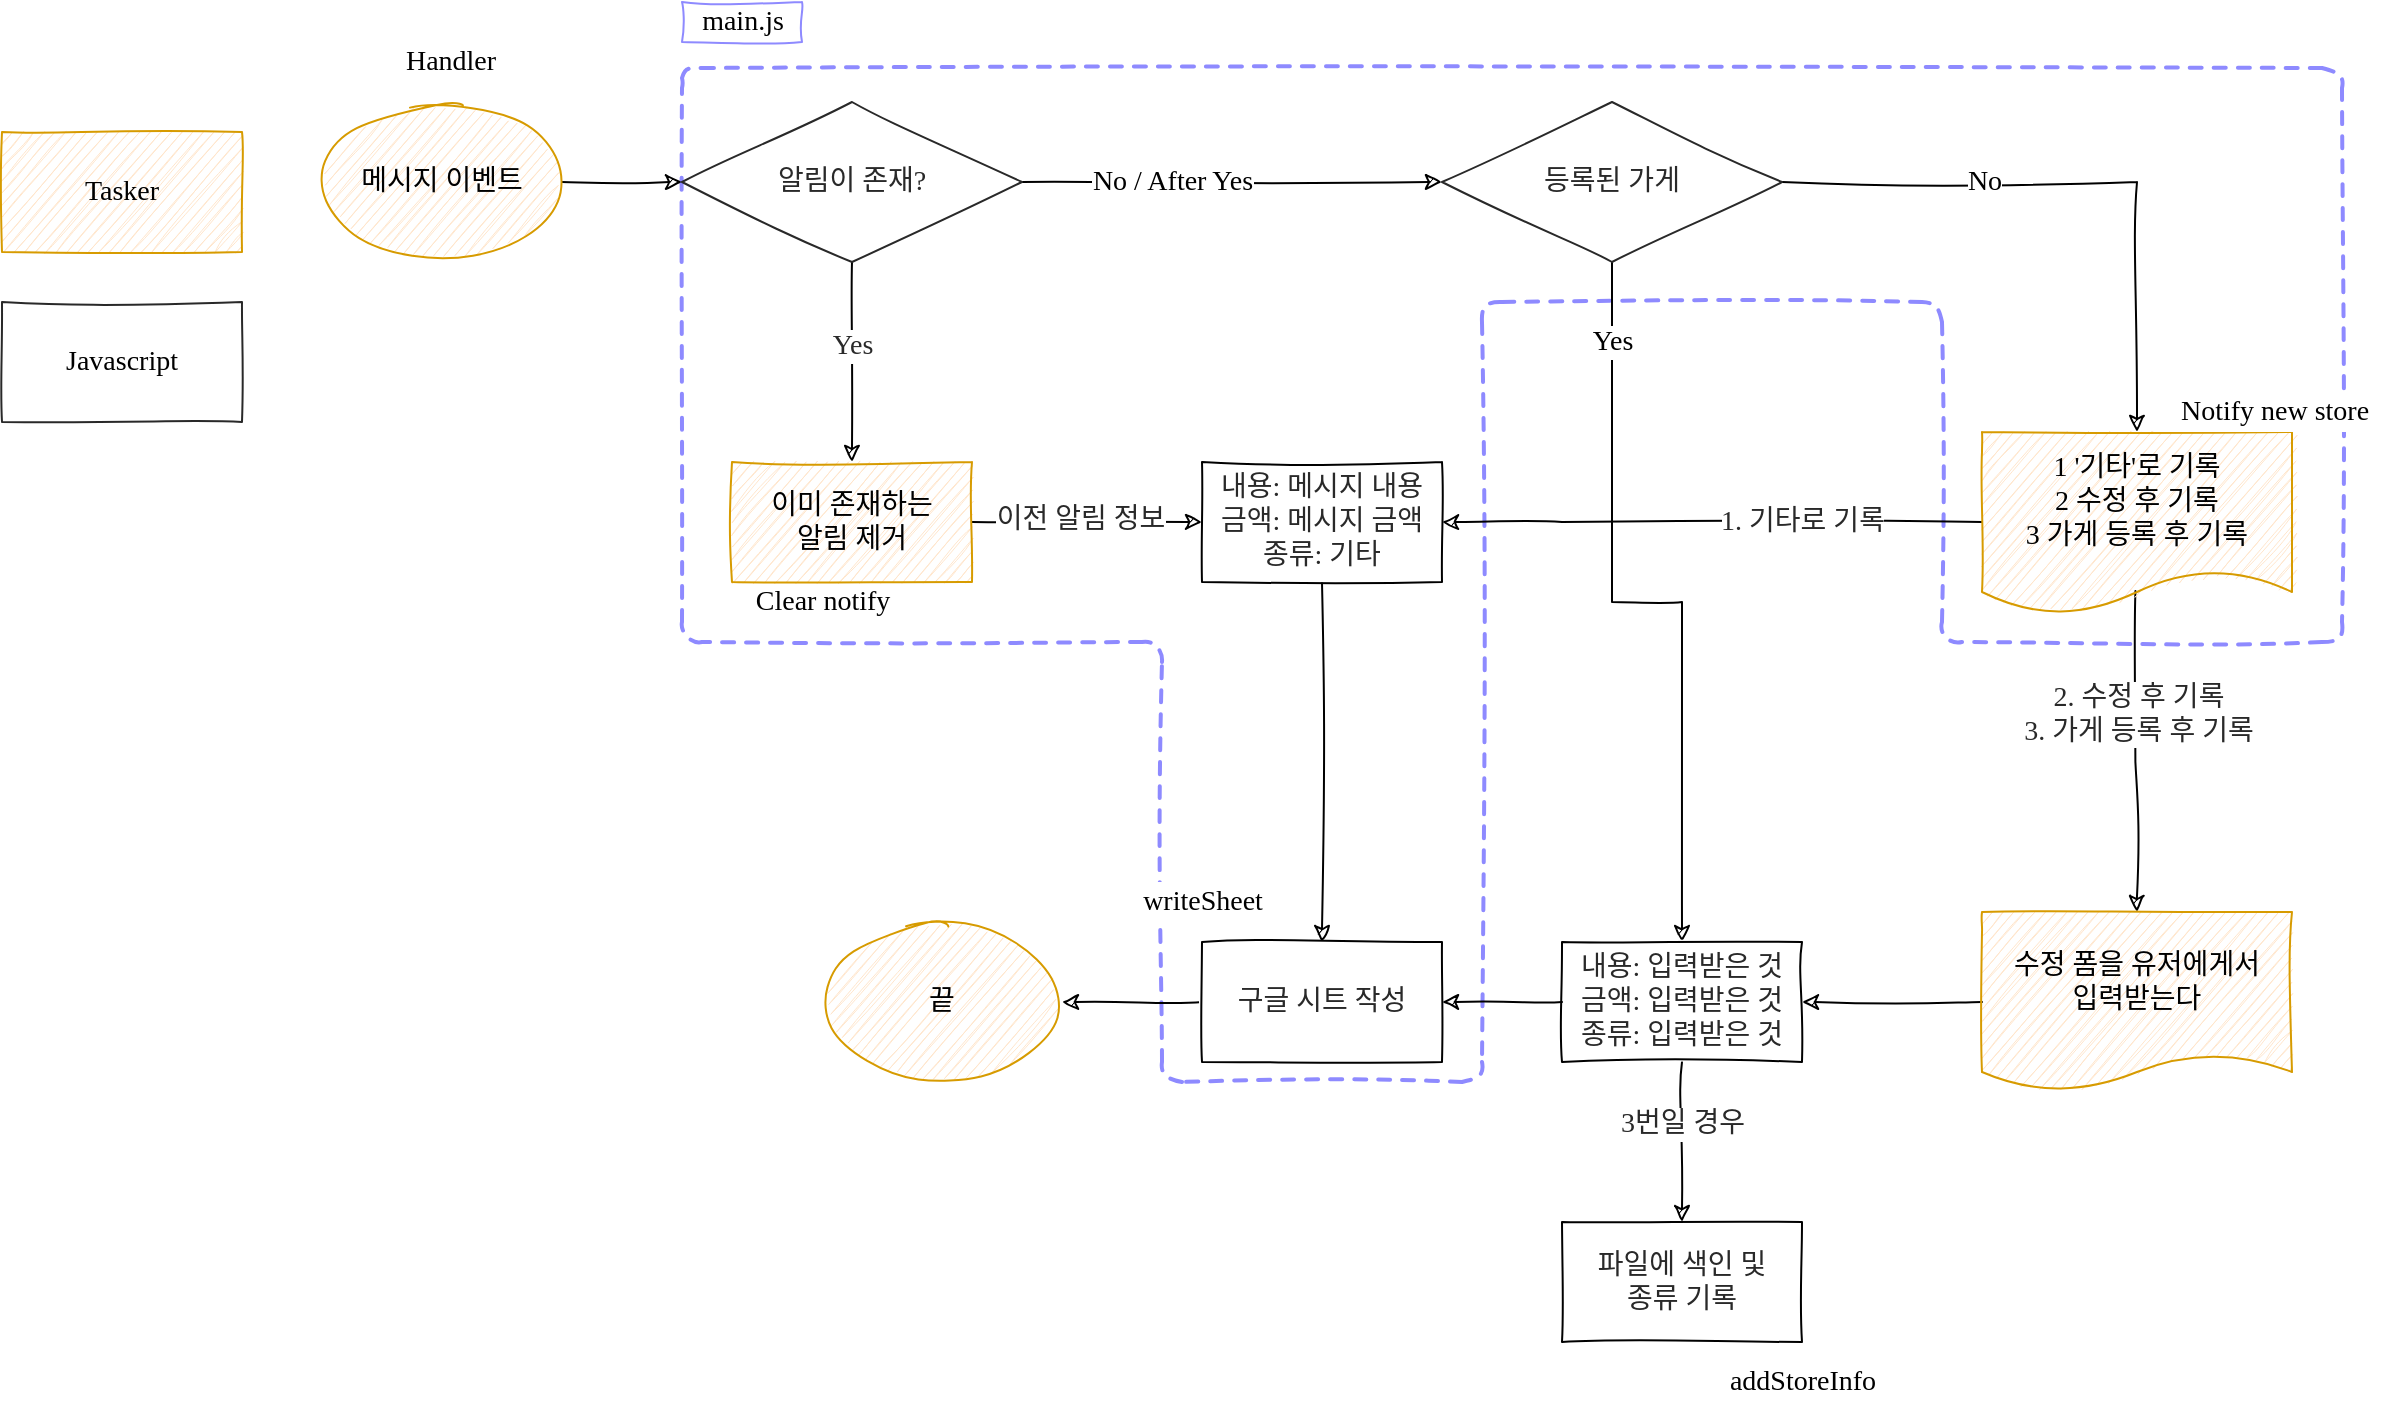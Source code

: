 <mxfile version="14.2.9" type="github">
  <diagram id="1huoRkWd-wgOX6W86DVF" name="Page-1">
    <mxGraphModel dx="2370" dy="1323" grid="1" gridSize="10" guides="1" tooltips="1" connect="1" arrows="1" fold="1" page="1" pageScale="1" pageWidth="827" pageHeight="1169" math="0" shadow="0">
      <root>
        <mxCell id="0" />
        <mxCell id="1" parent="0" />
        <mxCell id="xq2FErhegeyca6-r9yFb-1" value="" style="endArrow=none;html=1;edgeStyle=orthogonalEdgeStyle;sketch=1;disableMultiStroke=1;dashed=1;strokeWidth=2;strokeColor=#8E8AFF;" edge="1" parent="1">
          <mxGeometry width="50" height="50" relative="1" as="geometry">
            <mxPoint x="500" y="303" as="sourcePoint" />
            <mxPoint x="500" y="303" as="targetPoint" />
            <Array as="points">
              <mxPoint x="500" y="293" />
              <mxPoint x="1330" y="293" />
              <mxPoint x="1330" y="580" />
              <mxPoint x="1130" y="580" />
              <mxPoint x="1130" y="410" />
              <mxPoint x="900" y="410" />
              <mxPoint x="900" y="800" />
              <mxPoint x="740" y="800" />
              <mxPoint x="740" y="580" />
            </Array>
          </mxGeometry>
        </mxCell>
        <mxCell id="xq2FErhegeyca6-r9yFb-2" style="edgeStyle=orthogonalEdgeStyle;rounded=0;sketch=1;disableMultiStroke=1;orthogonalLoop=1;jettySize=auto;html=1;entryX=0.5;entryY=0;entryDx=0;entryDy=0;strokeColor=#000000;fontFamily=KyoboHand;fontSource=https%3A%2F%2Fcdn.jsdelivr.net%2Fgh%2Fprojectnoonnu%2Fnoonfonts_20-04%401.0%2FKyoboHand.woff;fontSize=14;fontColor=#292929;" edge="1" parent="1" source="xq2FErhegeyca6-r9yFb-6" target="xq2FErhegeyca6-r9yFb-23">
          <mxGeometry relative="1" as="geometry" />
        </mxCell>
        <mxCell id="xq2FErhegeyca6-r9yFb-3" value="No" style="edgeLabel;html=1;align=center;verticalAlign=middle;resizable=0;points=[];fontSize=14;fontFamily=KyoboHand;" vertex="1" connectable="0" parent="xq2FErhegeyca6-r9yFb-2">
          <mxGeometry x="-0.059" y="1" relative="1" as="geometry">
            <mxPoint x="-42" y="1" as="offset" />
          </mxGeometry>
        </mxCell>
        <mxCell id="xq2FErhegeyca6-r9yFb-4" style="edgeStyle=orthogonalEdgeStyle;rounded=0;sketch=1;disableMultiStroke=1;orthogonalLoop=1;jettySize=auto;html=1;entryX=0.5;entryY=0;entryDx=0;entryDy=0;strokeColor=#000000;fontFamily=KyoboHand;fontSource=https%3A%2F%2Fcdn.jsdelivr.net%2Fgh%2Fprojectnoonnu%2Fnoonfonts_20-04%401.0%2FKyoboHand.woff;fontSize=14;fontColor=#292929;" edge="1" parent="1" source="xq2FErhegeyca6-r9yFb-6" target="xq2FErhegeyca6-r9yFb-31">
          <mxGeometry relative="1" as="geometry" />
        </mxCell>
        <mxCell id="xq2FErhegeyca6-r9yFb-5" value="Yes" style="edgeLabel;html=1;align=center;verticalAlign=middle;resizable=0;points=[];fontSize=14;fontFamily=KyoboHand;" vertex="1" connectable="0" parent="xq2FErhegeyca6-r9yFb-4">
          <mxGeometry x="-0.643" y="2" relative="1" as="geometry">
            <mxPoint x="-2" y="-27" as="offset" />
          </mxGeometry>
        </mxCell>
        <mxCell id="xq2FErhegeyca6-r9yFb-6" value="등록된 가게" style="rhombus;whiteSpace=wrap;html=1;rounded=0;fontSize=14;fontColor=#292929;strokeColor=#292929;fontFamily=KyoboHand;fontSource=https%3A%2F%2Fcdn.jsdelivr.net%2Fgh%2Fprojectnoonnu%2Fnoonfonts_20-04%401.0%2FKyoboHand.woff;sketch=1;disableMultiStroke=1;" vertex="1" parent="1">
          <mxGeometry x="880" y="310" width="170" height="80" as="geometry" />
        </mxCell>
        <mxCell id="xq2FErhegeyca6-r9yFb-7" style="edgeStyle=orthogonalEdgeStyle;rounded=0;sketch=1;disableMultiStroke=1;orthogonalLoop=1;jettySize=auto;html=1;entryX=0;entryY=0.5;entryDx=0;entryDy=0;strokeColor=#000000;fontFamily=KyoboHand;fontSource=https%3A%2F%2Fcdn.jsdelivr.net%2Fgh%2Fprojectnoonnu%2Fnoonfonts_20-04%401.0%2FKyoboHand.woff;fontSize=14;fontColor=#292929;" edge="1" parent="1" source="xq2FErhegeyca6-r9yFb-8" target="xq2FErhegeyca6-r9yFb-15">
          <mxGeometry relative="1" as="geometry" />
        </mxCell>
        <mxCell id="xq2FErhegeyca6-r9yFb-8" value="메시지 이벤트" style="ellipse;whiteSpace=wrap;html=1;fontSize=14;labelBackgroundColor=none;fillColor=#ffe6cc;sketch=1;shadow=0;sketchStyle=rough;disableMultiStrokeFill=0;disableMultiStroke=1;simplification=0;strokeColor=#d79b00;fontFamily=KyoboHand;fontSource=https%3A%2F%2Fcdn.jsdelivr.net%2Fgh%2Fprojectnoonnu%2Fnoonfonts_20-04%401.0%2FKyoboHand.woff;" vertex="1" parent="1">
          <mxGeometry x="320" y="310" width="120" height="80" as="geometry" />
        </mxCell>
        <mxCell id="xq2FErhegeyca6-r9yFb-9" value="" style="edgeStyle=orthogonalEdgeStyle;rounded=0;orthogonalLoop=1;jettySize=auto;html=1;fontSize=14;fontColor=#292929;fontFamily=KyoboHand;fontSource=https%3A%2F%2Fcdn.jsdelivr.net%2Fgh%2Fprojectnoonnu%2Fnoonfonts_20-04%401.0%2FKyoboHand.woff;sketch=1;disableMultiStroke=1;" edge="1" parent="1" source="xq2FErhegeyca6-r9yFb-10" target="xq2FErhegeyca6-r9yFb-33">
          <mxGeometry relative="1" as="geometry" />
        </mxCell>
        <mxCell id="xq2FErhegeyca6-r9yFb-10" value="구글 시트 작성" style="whiteSpace=wrap;html=1;rounded=0;fontSize=14;fontColor=#292929;fontFamily=KyoboHand;fontSource=https%3A%2F%2Fcdn.jsdelivr.net%2Fgh%2Fprojectnoonnu%2Fnoonfonts_20-04%401.0%2FKyoboHand.woff;sketch=1;disableMultiStroke=1;" vertex="1" parent="1">
          <mxGeometry x="760" y="730" width="120" height="60" as="geometry" />
        </mxCell>
        <mxCell id="xq2FErhegeyca6-r9yFb-11" value="" style="edgeStyle=orthogonalEdgeStyle;rounded=0;orthogonalLoop=1;jettySize=auto;html=1;fontSize=14;fontColor=#292929;fontFamily=KyoboHand;fontSource=https%3A%2F%2Fcdn.jsdelivr.net%2Fgh%2Fprojectnoonnu%2Fnoonfonts_20-04%401.0%2FKyoboHand.woff;sketch=1;disableMultiStroke=1;" edge="1" parent="1" source="xq2FErhegeyca6-r9yFb-15" target="xq2FErhegeyca6-r9yFb-18">
          <mxGeometry relative="1" as="geometry" />
        </mxCell>
        <mxCell id="xq2FErhegeyca6-r9yFb-12" value="Yes" style="edgeLabel;html=1;align=center;verticalAlign=middle;resizable=0;points=[];fontSize=14;fontColor=#292929;fontFamily=KyoboHand;fontSource=https%3A%2F%2Fcdn.jsdelivr.net%2Fgh%2Fprojectnoonnu%2Fnoonfonts_20-04%401.0%2FKyoboHand.woff;" vertex="1" connectable="0" parent="xq2FErhegeyca6-r9yFb-11">
          <mxGeometry x="-0.156" relative="1" as="geometry">
            <mxPoint as="offset" />
          </mxGeometry>
        </mxCell>
        <mxCell id="xq2FErhegeyca6-r9yFb-13" value="" style="edgeStyle=orthogonalEdgeStyle;rounded=0;orthogonalLoop=1;jettySize=auto;html=1;fontSize=14;fontColor=#292929;fontFamily=KyoboHand;fontSource=https%3A%2F%2Fcdn.jsdelivr.net%2Fgh%2Fprojectnoonnu%2Fnoonfonts_20-04%401.0%2FKyoboHand.woff;entryX=0;entryY=0.5;entryDx=0;entryDy=0;exitX=1;exitY=0.5;exitDx=0;exitDy=0;sketch=1;disableMultiStroke=1;" edge="1" parent="1" source="xq2FErhegeyca6-r9yFb-15" target="xq2FErhegeyca6-r9yFb-6">
          <mxGeometry relative="1" as="geometry">
            <Array as="points" />
          </mxGeometry>
        </mxCell>
        <mxCell id="xq2FErhegeyca6-r9yFb-14" value="No / After Yes" style="edgeLabel;html=1;align=center;verticalAlign=middle;resizable=0;points=[];fontSize=14;fontFamily=KyoboHand;fontSource=https%3A%2F%2Fcdn.jsdelivr.net%2Fgh%2Fprojectnoonnu%2Fnoonfonts_20-04%401.0%2FKyoboHand.woff;" vertex="1" connectable="0" parent="xq2FErhegeyca6-r9yFb-13">
          <mxGeometry x="-0.233" relative="1" as="geometry">
            <mxPoint x="-6.19" as="offset" />
          </mxGeometry>
        </mxCell>
        <mxCell id="xq2FErhegeyca6-r9yFb-15" value="알림이 존재?" style="rhombus;whiteSpace=wrap;html=1;rounded=0;fontSize=14;fontColor=#292929;strokeColor=#292929;fontFamily=KyoboHand;fontSource=https%3A%2F%2Fcdn.jsdelivr.net%2Fgh%2Fprojectnoonnu%2Fnoonfonts_20-04%401.0%2FKyoboHand.woff;sketch=1;disableMultiStroke=1;" vertex="1" parent="1">
          <mxGeometry x="500" y="310" width="170" height="80" as="geometry" />
        </mxCell>
        <mxCell id="xq2FErhegeyca6-r9yFb-16" style="edgeStyle=orthogonalEdgeStyle;rounded=0;orthogonalLoop=1;jettySize=auto;html=1;entryX=0;entryY=0.5;entryDx=0;entryDy=0;fontSize=14;fontColor=#292929;fontFamily=KyoboHand;fontSource=https%3A%2F%2Fcdn.jsdelivr.net%2Fgh%2Fprojectnoonnu%2Fnoonfonts_20-04%401.0%2FKyoboHand.woff;sketch=1;disableMultiStroke=1;" edge="1" parent="1" source="xq2FErhegeyca6-r9yFb-18" target="xq2FErhegeyca6-r9yFb-25">
          <mxGeometry relative="1" as="geometry" />
        </mxCell>
        <mxCell id="xq2FErhegeyca6-r9yFb-17" value="이전 알림 정보" style="edgeLabel;html=1;align=center;verticalAlign=middle;resizable=0;points=[];fontSize=14;fontColor=#292929;fontFamily=KyoboHand;fontSource=https%3A%2F%2Fcdn.jsdelivr.net%2Fgh%2Fprojectnoonnu%2Fnoonfonts_20-04%401.0%2FKyoboHand.woff;" vertex="1" connectable="0" parent="xq2FErhegeyca6-r9yFb-16">
          <mxGeometry x="-0.06" y="1" relative="1" as="geometry">
            <mxPoint as="offset" />
          </mxGeometry>
        </mxCell>
        <mxCell id="xq2FErhegeyca6-r9yFb-18" value="이미 존재하는&lt;br&gt;알림 제거" style="whiteSpace=wrap;html=1;rounded=0;fontSize=14;fillColor=#ffe6cc;strokeColor=#d79b00;fontFamily=KyoboHand;fontSource=https%3A%2F%2Fcdn.jsdelivr.net%2Fgh%2Fprojectnoonnu%2Fnoonfonts_20-04%401.0%2FKyoboHand.woff;sketch=1;disableMultiStroke=1;" vertex="1" parent="1">
          <mxGeometry x="525" y="490" width="120" height="60" as="geometry" />
        </mxCell>
        <mxCell id="xq2FErhegeyca6-r9yFb-19" value="" style="edgeStyle=orthogonalEdgeStyle;rounded=0;orthogonalLoop=1;jettySize=auto;html=1;fontSize=14;fontColor=#292929;fontFamily=KyoboHand;fontSource=https%3A%2F%2Fcdn.jsdelivr.net%2Fgh%2Fprojectnoonnu%2Fnoonfonts_20-04%401.0%2FKyoboHand.woff;entryX=1;entryY=0.5;entryDx=0;entryDy=0;sketch=1;disableMultiStroke=1;" edge="1" parent="1" source="xq2FErhegeyca6-r9yFb-23" target="xq2FErhegeyca6-r9yFb-25">
          <mxGeometry relative="1" as="geometry">
            <Array as="points">
              <mxPoint x="940" y="520" />
              <mxPoint x="940" y="520" />
            </Array>
          </mxGeometry>
        </mxCell>
        <mxCell id="xq2FErhegeyca6-r9yFb-20" value="1. 기타로 기록" style="edgeLabel;html=1;align=center;verticalAlign=middle;resizable=0;points=[];fontSize=14;fontColor=#292929;fontFamily=KyoboHand;fontSource=https%3A%2F%2Fcdn.jsdelivr.net%2Fgh%2Fprojectnoonnu%2Fnoonfonts_20-04%401.0%2FKyoboHand.woff;" vertex="1" connectable="0" parent="xq2FErhegeyca6-r9yFb-19">
          <mxGeometry x="0.391" relative="1" as="geometry">
            <mxPoint x="97.59" as="offset" />
          </mxGeometry>
        </mxCell>
        <mxCell id="xq2FErhegeyca6-r9yFb-21" value="" style="edgeStyle=orthogonalEdgeStyle;rounded=0;orthogonalLoop=1;jettySize=auto;html=1;fontSize=14;fontColor=#292929;fontFamily=KyoboHand;fontSource=https%3A%2F%2Fcdn.jsdelivr.net%2Fgh%2Fprojectnoonnu%2Fnoonfonts_20-04%401.0%2FKyoboHand.woff;exitX=0.495;exitY=0.884;exitDx=0;exitDy=0;exitPerimeter=0;sketch=1;disableMultiStroke=1;" edge="1" parent="1" source="xq2FErhegeyca6-r9yFb-23" target="xq2FErhegeyca6-r9yFb-27">
          <mxGeometry relative="1" as="geometry">
            <mxPoint x="1227.5" y="590" as="sourcePoint" />
          </mxGeometry>
        </mxCell>
        <mxCell id="xq2FErhegeyca6-r9yFb-22" value="2. 수정 후 기록&lt;br&gt;3. 가게 등록 후 기록" style="edgeLabel;html=1;align=center;verticalAlign=middle;resizable=0;points=[];fontSize=14;fontColor=#292929;fontFamily=KyoboHand;fontSource=https%3A%2F%2Fcdn.jsdelivr.net%2Fgh%2Fprojectnoonnu%2Fnoonfonts_20-04%401.0%2FKyoboHand.woff;" vertex="1" connectable="0" parent="xq2FErhegeyca6-r9yFb-21">
          <mxGeometry x="0.155" y="2" relative="1" as="geometry">
            <mxPoint x="-2" y="-31.21" as="offset" />
          </mxGeometry>
        </mxCell>
        <mxCell id="xq2FErhegeyca6-r9yFb-23" value="1 &#39;기타&#39;로 기록&lt;br&gt;2 수정 후 기록&lt;br&gt;3 가게 등록 후 기록" style="shape=document;whiteSpace=wrap;html=1;boundedLbl=1;rounded=0;fontSize=14;size=0.222;fillColor=#ffe6cc;strokeColor=#d79b00;fontFamily=KyoboHand;fontSource=https%3A%2F%2Fcdn.jsdelivr.net%2Fgh%2Fprojectnoonnu%2Fnoonfonts_20-04%401.0%2FKyoboHand.woff;sketch=1;disableMultiStroke=1;" vertex="1" parent="1">
          <mxGeometry x="1150" y="475" width="155" height="90" as="geometry" />
        </mxCell>
        <mxCell id="xq2FErhegeyca6-r9yFb-24" style="edgeStyle=orthogonalEdgeStyle;rounded=0;orthogonalLoop=1;jettySize=auto;html=1;fontSize=14;fontColor=#292929;fontFamily=KyoboHand;fontSource=https%3A%2F%2Fcdn.jsdelivr.net%2Fgh%2Fprojectnoonnu%2Fnoonfonts_20-04%401.0%2FKyoboHand.woff;sketch=1;disableMultiStroke=1;" edge="1" parent="1" source="xq2FErhegeyca6-r9yFb-25" target="xq2FErhegeyca6-r9yFb-10">
          <mxGeometry relative="1" as="geometry" />
        </mxCell>
        <mxCell id="xq2FErhegeyca6-r9yFb-25" value="내용: 메시지 내용&lt;br&gt;금액: 메시지 금액&lt;br&gt;종류: 기타" style="whiteSpace=wrap;html=1;rounded=0;fontSize=14;fontColor=#292929;fontFamily=KyoboHand;fontSource=https%3A%2F%2Fcdn.jsdelivr.net%2Fgh%2Fprojectnoonnu%2Fnoonfonts_20-04%401.0%2FKyoboHand.woff;sketch=1;disableMultiStroke=1;" vertex="1" parent="1">
          <mxGeometry x="760" y="490" width="120" height="60" as="geometry" />
        </mxCell>
        <mxCell id="xq2FErhegeyca6-r9yFb-26" value="" style="edgeStyle=orthogonalEdgeStyle;rounded=0;orthogonalLoop=1;jettySize=auto;html=1;fontSize=14;fontColor=#292929;fontFamily=KyoboHand;fontSource=https%3A%2F%2Fcdn.jsdelivr.net%2Fgh%2Fprojectnoonnu%2Fnoonfonts_20-04%401.0%2FKyoboHand.woff;sketch=1;disableMultiStroke=1;" edge="1" parent="1" source="xq2FErhegeyca6-r9yFb-27" target="xq2FErhegeyca6-r9yFb-31">
          <mxGeometry relative="1" as="geometry" />
        </mxCell>
        <mxCell id="xq2FErhegeyca6-r9yFb-27" value="수정 폼을 유저에게서&lt;br&gt;입력받는다" style="shape=document;whiteSpace=wrap;html=1;boundedLbl=1;rounded=0;fontSize=14;size=0.222;fillColor=#ffe6cc;strokeColor=#d79b00;fontFamily=KyoboHand;fontSource=https%3A%2F%2Fcdn.jsdelivr.net%2Fgh%2Fprojectnoonnu%2Fnoonfonts_20-04%401.0%2FKyoboHand.woff;sketch=1;disableMultiStroke=1;" vertex="1" parent="1">
          <mxGeometry x="1150" y="715" width="155" height="90" as="geometry" />
        </mxCell>
        <mxCell id="xq2FErhegeyca6-r9yFb-28" style="edgeStyle=orthogonalEdgeStyle;rounded=0;orthogonalLoop=1;jettySize=auto;html=1;entryX=1;entryY=0.5;entryDx=0;entryDy=0;fontSize=14;fontColor=#292929;fontFamily=KyoboHand;fontSource=https%3A%2F%2Fcdn.jsdelivr.net%2Fgh%2Fprojectnoonnu%2Fnoonfonts_20-04%401.0%2FKyoboHand.woff;sketch=1;disableMultiStroke=1;" edge="1" parent="1" source="xq2FErhegeyca6-r9yFb-31" target="xq2FErhegeyca6-r9yFb-10">
          <mxGeometry relative="1" as="geometry" />
        </mxCell>
        <mxCell id="xq2FErhegeyca6-r9yFb-29" value="" style="edgeStyle=orthogonalEdgeStyle;rounded=0;orthogonalLoop=1;jettySize=auto;html=1;fontSize=14;fontColor=#292929;fontFamily=KyoboHand;fontSource=https%3A%2F%2Fcdn.jsdelivr.net%2Fgh%2Fprojectnoonnu%2Fnoonfonts_20-04%401.0%2FKyoboHand.woff;sketch=1;disableMultiStroke=1;" edge="1" parent="1" source="xq2FErhegeyca6-r9yFb-31" target="xq2FErhegeyca6-r9yFb-32">
          <mxGeometry relative="1" as="geometry" />
        </mxCell>
        <mxCell id="xq2FErhegeyca6-r9yFb-30" value="3번일 경우" style="edgeLabel;html=1;align=center;verticalAlign=middle;resizable=0;points=[];fontSize=14;fontColor=#292929;fontFamily=KyoboHand;fontSource=https%3A%2F%2Fcdn.jsdelivr.net%2Fgh%2Fprojectnoonnu%2Fnoonfonts_20-04%401.0%2FKyoboHand.woff;" vertex="1" connectable="0" parent="xq2FErhegeyca6-r9yFb-29">
          <mxGeometry x="-0.239" y="3" relative="1" as="geometry">
            <mxPoint x="-3" as="offset" />
          </mxGeometry>
        </mxCell>
        <mxCell id="xq2FErhegeyca6-r9yFb-31" value="내용: 입력받은 것&lt;br&gt;금액: 입력받은 것&lt;br&gt;종류: 입력받은 것" style="whiteSpace=wrap;html=1;rounded=0;fontSize=14;fontColor=#292929;fontFamily=KyoboHand;fontSource=https%3A%2F%2Fcdn.jsdelivr.net%2Fgh%2Fprojectnoonnu%2Fnoonfonts_20-04%401.0%2FKyoboHand.woff;sketch=1;disableMultiStroke=1;" vertex="1" parent="1">
          <mxGeometry x="940" y="730" width="120" height="60" as="geometry" />
        </mxCell>
        <mxCell id="xq2FErhegeyca6-r9yFb-32" value="파일에 색인 및&lt;br&gt;종류 기록" style="whiteSpace=wrap;html=1;rounded=0;fontSize=14;fontColor=#292929;fontFamily=KyoboHand;fontSource=https%3A%2F%2Fcdn.jsdelivr.net%2Fgh%2Fprojectnoonnu%2Fnoonfonts_20-04%401.0%2FKyoboHand.woff;sketch=1;disableMultiStroke=1;" vertex="1" parent="1">
          <mxGeometry x="940" y="870" width="120" height="60" as="geometry" />
        </mxCell>
        <mxCell id="xq2FErhegeyca6-r9yFb-33" value="끝" style="ellipse;whiteSpace=wrap;html=1;rounded=0;fontSize=14;fillColor=#ffe6cc;strokeColor=#d79b00;fontFamily=KyoboHand;fontSource=https%3A%2F%2Fcdn.jsdelivr.net%2Fgh%2Fprojectnoonnu%2Fnoonfonts_20-04%401.0%2FKyoboHand.woff;sketch=1;disableMultiStroke=1;" vertex="1" parent="1">
          <mxGeometry x="570" y="720" width="120" height="80" as="geometry" />
        </mxCell>
        <mxCell id="xq2FErhegeyca6-r9yFb-34" value="main.js" style="text;html=1;align=center;verticalAlign=middle;resizable=0;points=[];autosize=1;fontSize=14;sketch=1;disableMultiStroke=1;fontFamily=KyoboHand;fontSource=https%3A%2F%2Fcdn.jsdelivr.net%2Fgh%2Fprojectnoonnu%2Fnoonfonts_20-04%401.0%2FKyoboHand.woff;strokeColor=#8E8AFF;" vertex="1" parent="1">
          <mxGeometry x="500" y="260" width="60" height="20" as="geometry" />
        </mxCell>
        <mxCell id="xq2FErhegeyca6-r9yFb-35" value="Handler" style="text;html=1;align=center;verticalAlign=middle;resizable=0;points=[];autosize=1;fontSize=14;fontFamily=KyoboHand;fontSource=https%3A%2F%2Fcdn.jsdelivr.net%2Fgh%2Fprojectnoonnu%2Fnoonfonts_20-04%401.0%2FKyoboHand.woff;" vertex="1" parent="1">
          <mxGeometry x="354" y="280" width="60" height="20" as="geometry" />
        </mxCell>
        <mxCell id="xq2FErhegeyca6-r9yFb-36" value="Clear notify" style="text;html=1;align=center;verticalAlign=middle;resizable=0;points=[];autosize=1;fontSize=14;fontFamily=KyoboHand;fontSource=https%3A%2F%2Fcdn.jsdelivr.net%2Fgh%2Fprojectnoonnu%2Fnoonfonts_20-04%401.0%2FKyoboHand.woff;" vertex="1" parent="1">
          <mxGeometry x="525" y="550" width="90" height="20" as="geometry" />
        </mxCell>
        <mxCell id="xq2FErhegeyca6-r9yFb-37" value="writeSheet" style="text;html=1;align=center;verticalAlign=middle;resizable=0;points=[];autosize=1;fontSize=14;fontFamily=KyoboHand;fontSource=https%3A%2F%2Fcdn.jsdelivr.net%2Fgh%2Fprojectnoonnu%2Fnoonfonts_20-04%401.0%2FKyoboHand.woff;fillColor=#ffffff;" vertex="1" parent="1">
          <mxGeometry x="720" y="700" width="80" height="20" as="geometry" />
        </mxCell>
        <mxCell id="xq2FErhegeyca6-r9yFb-38" value="Notify new store" style="text;html=1;align=center;verticalAlign=middle;resizable=0;points=[];autosize=1;fontSize=14;fontFamily=KyoboHand;fontSource=https%3A%2F%2Fcdn.jsdelivr.net%2Fgh%2Fprojectnoonnu%2Fnoonfonts_20-04%401.0%2FKyoboHand.woff;fillColor=#ffffff;" vertex="1" parent="1">
          <mxGeometry x="1236" y="455" width="120" height="20" as="geometry" />
        </mxCell>
        <mxCell id="xq2FErhegeyca6-r9yFb-39" value="addStoreInfo" style="text;html=1;align=center;verticalAlign=middle;resizable=0;points=[];autosize=1;fontSize=14;fontFamily=KyoboHand;fontSource=https%3A%2F%2Fcdn.jsdelivr.net%2Fgh%2Fprojectnoonnu%2Fnoonfonts_20-04%401.0%2FKyoboHand.woff;" vertex="1" parent="1">
          <mxGeometry x="1010" y="940" width="100" height="20" as="geometry" />
        </mxCell>
        <mxCell id="xq2FErhegeyca6-r9yFb-40" value="Tasker" style="rounded=0;whiteSpace=wrap;html=1;shadow=0;sketch=1;disableMultiStroke=1;disableMultiStrokeFill=0;simplification=0;sketchStyle=rough;strokeColor=#d79b00;strokeWidth=1;fillColor=#ffe6cc;fontFamily=KyoboHand;fontSource=https%3A%2F%2Fcdn.jsdelivr.net%2Fgh%2Fprojectnoonnu%2Fnoonfonts_20-04%401.0%2FKyoboHand.woff;fontSize=14;" vertex="1" parent="1">
          <mxGeometry x="160" y="325" width="120" height="60" as="geometry" />
        </mxCell>
        <mxCell id="xq2FErhegeyca6-r9yFb-41" value="Javascript" style="rounded=0;whiteSpace=wrap;html=1;shadow=0;sketch=1;disableMultiStroke=1;disableMultiStrokeFill=0;simplification=0;sketchStyle=rough;strokeColor=#292929;strokeWidth=1;fillColor=none;fontFamily=KyoboHand;fontSource=https%3A%2F%2Fcdn.jsdelivr.net%2Fgh%2Fprojectnoonnu%2Fnoonfonts_20-04%401.0%2FKyoboHand.woff;fontSize=14;" vertex="1" parent="1">
          <mxGeometry x="160" y="410" width="120" height="60" as="geometry" />
        </mxCell>
      </root>
    </mxGraphModel>
  </diagram>
</mxfile>
